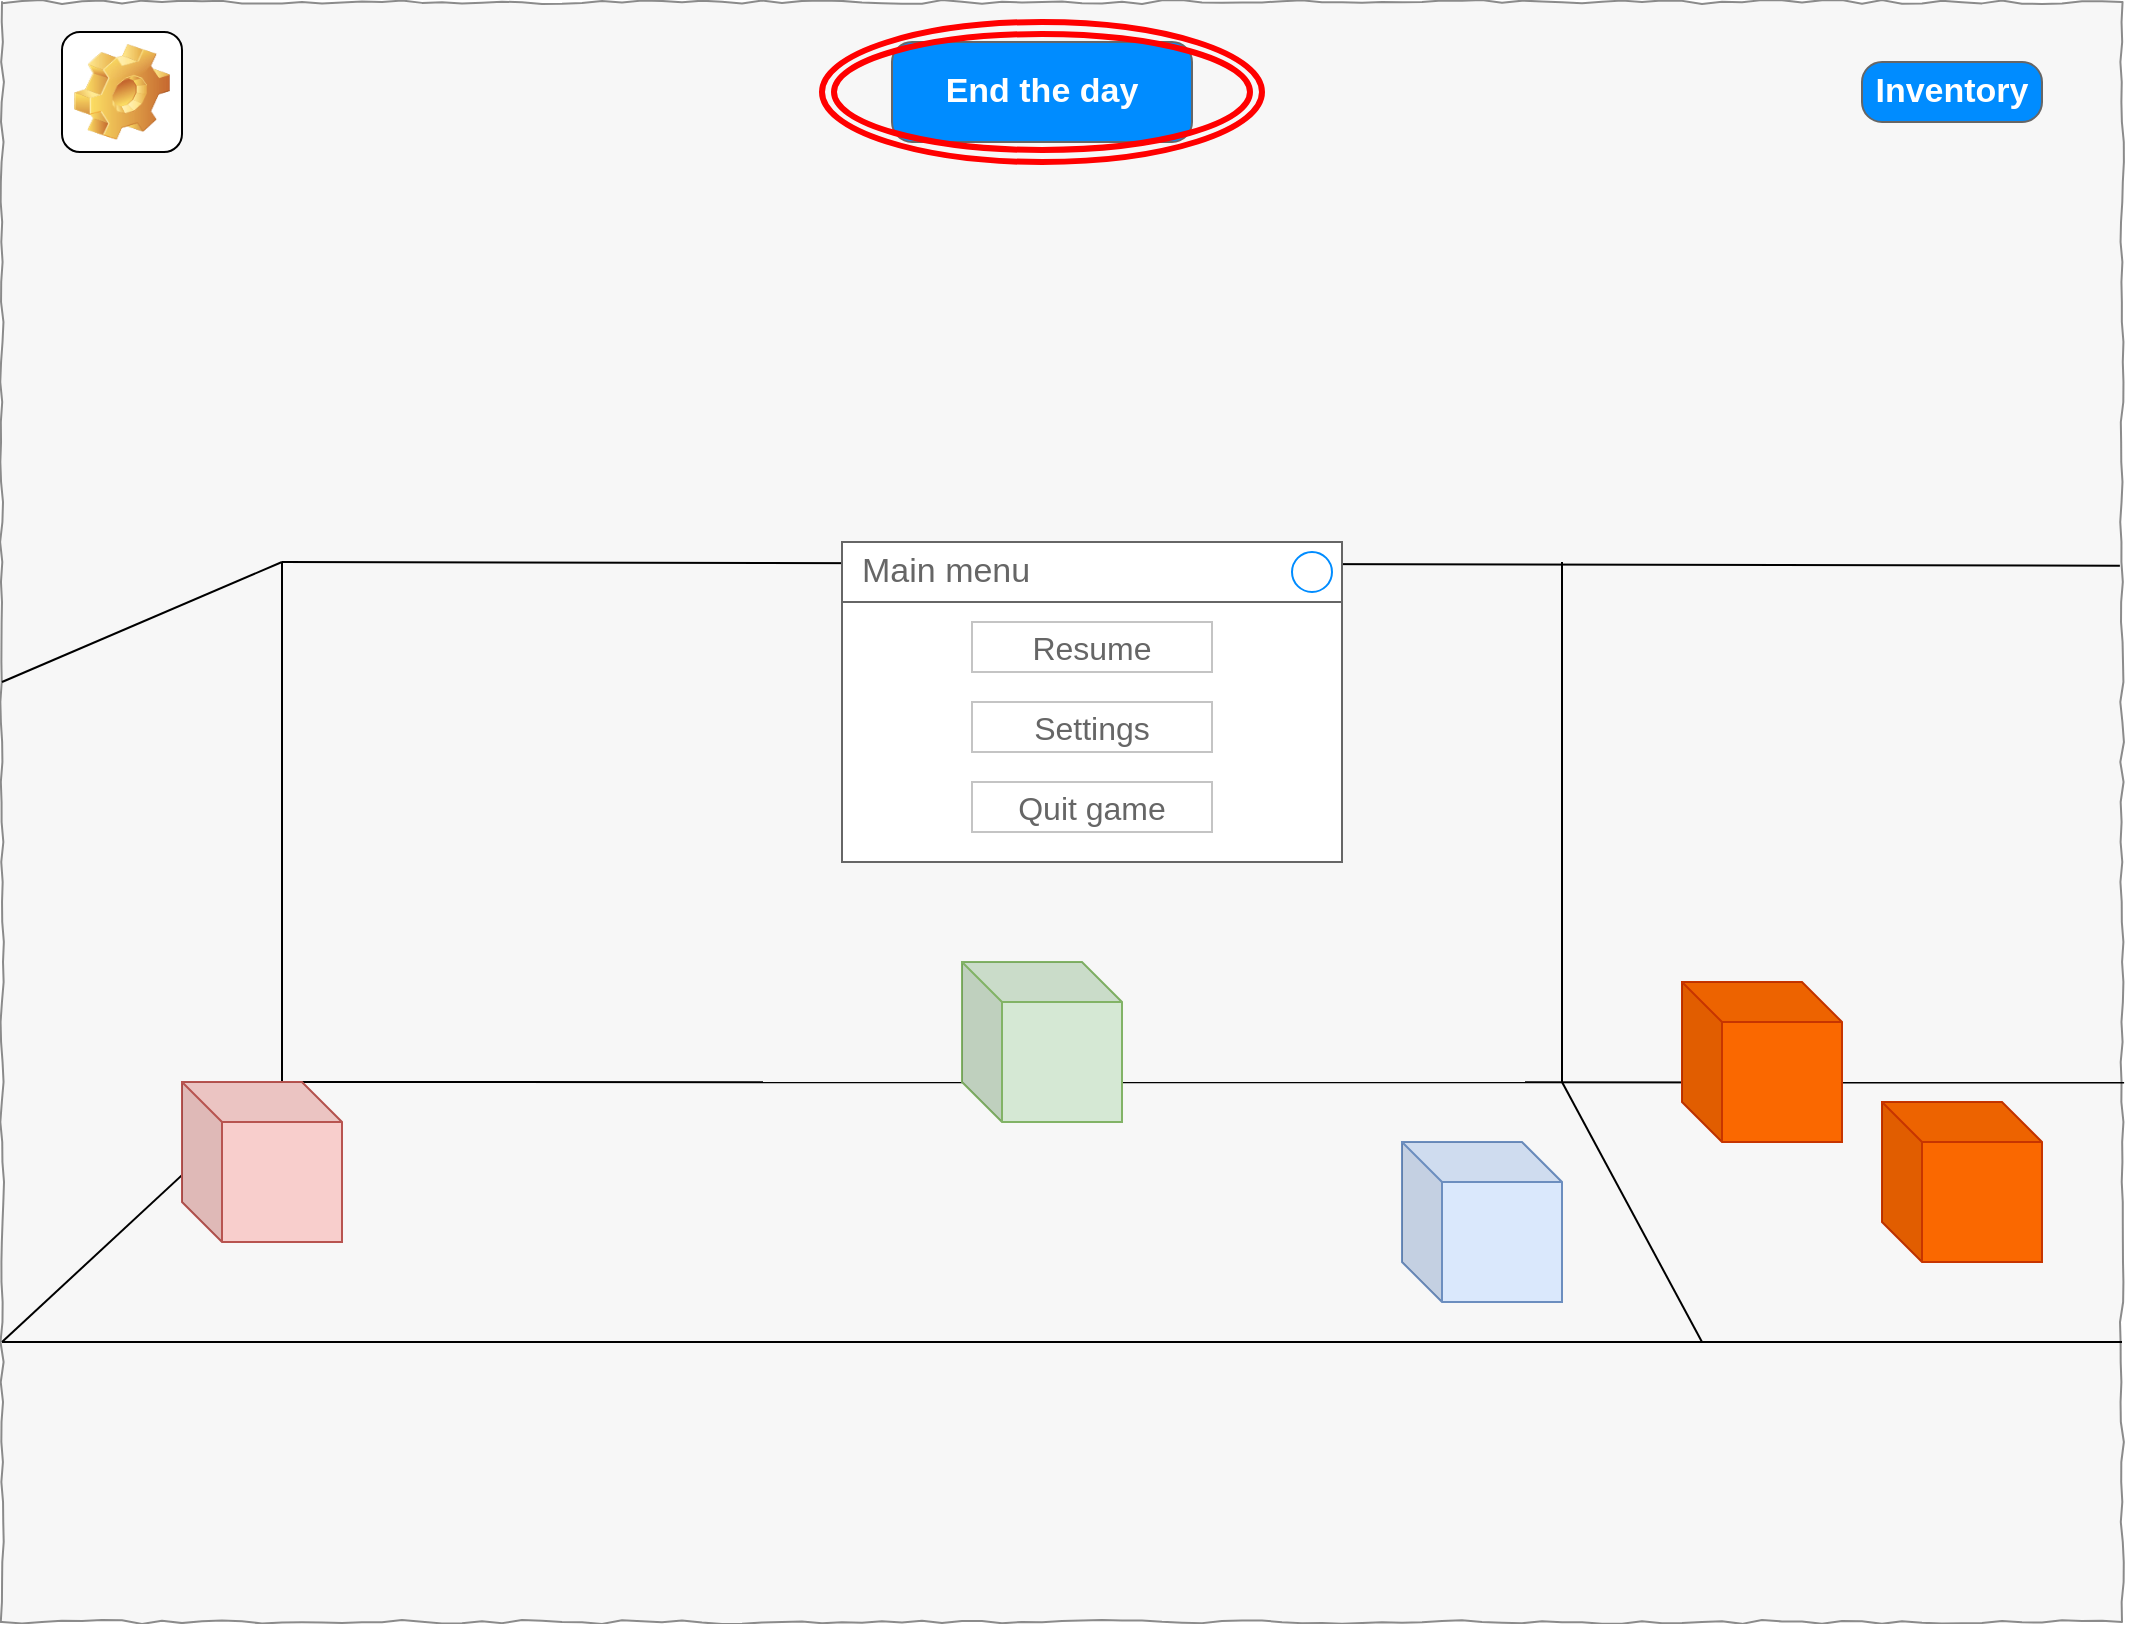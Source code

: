 <mxfile version="21.7.5" type="device">
  <diagram name="Page-1" id="F55Mbg4zzoxhmsfP9F2V">
    <mxGraphModel dx="2074" dy="790" grid="1" gridSize="10" guides="1" tooltips="1" connect="1" arrows="1" fold="1" page="1" pageScale="1" pageWidth="827" pageHeight="1169" math="0" shadow="0">
      <root>
        <mxCell id="0" />
        <mxCell id="1" parent="0" />
        <mxCell id="MvYqBOjVcbLFHdokLBEU-1" value="" style="whiteSpace=wrap;html=1;rounded=0;shadow=0;labelBackgroundColor=none;strokeColor=#666666;strokeWidth=1;fillColor=#f5f5f5;fontFamily=Verdana;fontSize=12;fontColor=#333333;align=center;comic=1;opacity=75;" parent="1" vertex="1">
          <mxGeometry x="20" y="20" width="1060" height="810" as="geometry" />
        </mxCell>
        <mxCell id="MvYqBOjVcbLFHdokLBEU-2" value="" style="endArrow=none;html=1;rounded=0;entryX=0.132;entryY=0.667;entryDx=0;entryDy=0;entryPerimeter=0;" parent="1" target="MvYqBOjVcbLFHdokLBEU-1" edge="1">
          <mxGeometry width="50" height="50" relative="1" as="geometry">
            <mxPoint x="20" y="690" as="sourcePoint" />
            <mxPoint x="70" y="570" as="targetPoint" />
          </mxGeometry>
        </mxCell>
        <mxCell id="MvYqBOjVcbLFHdokLBEU-3" value="" style="endArrow=none;html=1;rounded=0;entryX=1.001;entryY=0.667;entryDx=0;entryDy=0;entryPerimeter=0;" parent="1" target="MvYqBOjVcbLFHdokLBEU-1" edge="1">
          <mxGeometry width="50" height="50" relative="1" as="geometry">
            <mxPoint x="160" y="560" as="sourcePoint" />
            <mxPoint x="570" y="400" as="targetPoint" />
          </mxGeometry>
        </mxCell>
        <mxCell id="MvYqBOjVcbLFHdokLBEU-4" value="" style="endArrow=none;html=1;rounded=0;entryX=1.001;entryY=0.667;entryDx=0;entryDy=0;entryPerimeter=0;" parent="1" edge="1">
          <mxGeometry width="50" height="50" relative="1" as="geometry">
            <mxPoint x="20" y="690" as="sourcePoint" />
            <mxPoint x="1080" y="690" as="targetPoint" />
          </mxGeometry>
        </mxCell>
        <mxCell id="MvYqBOjVcbLFHdokLBEU-5" value="" style="endArrow=none;html=1;rounded=0;entryX=0.132;entryY=0.667;entryDx=0;entryDy=0;entryPerimeter=0;" parent="1" edge="1">
          <mxGeometry width="50" height="50" relative="1" as="geometry">
            <mxPoint x="20" y="360" as="sourcePoint" />
            <mxPoint x="160" y="300" as="targetPoint" />
          </mxGeometry>
        </mxCell>
        <mxCell id="MvYqBOjVcbLFHdokLBEU-6" value="" style="endArrow=none;html=1;rounded=0;" parent="1" edge="1">
          <mxGeometry width="50" height="50" relative="1" as="geometry">
            <mxPoint x="160" y="560" as="sourcePoint" />
            <mxPoint x="160" y="300" as="targetPoint" />
          </mxGeometry>
        </mxCell>
        <mxCell id="MvYqBOjVcbLFHdokLBEU-7" value="" style="endArrow=none;html=1;rounded=0;entryX=0.999;entryY=0.348;entryDx=0;entryDy=0;entryPerimeter=0;" parent="1" target="MvYqBOjVcbLFHdokLBEU-1" edge="1">
          <mxGeometry width="50" height="50" relative="1" as="geometry">
            <mxPoint x="160" y="300" as="sourcePoint" />
            <mxPoint x="570" y="400" as="targetPoint" />
          </mxGeometry>
        </mxCell>
        <mxCell id="MvYqBOjVcbLFHdokLBEU-8" value="" style="shape=cube;whiteSpace=wrap;html=1;boundedLbl=1;backgroundOutline=1;darkOpacity=0.05;darkOpacity2=0.1;fillColor=#f8cecc;strokeColor=#b85450;" parent="1" vertex="1">
          <mxGeometry x="110" y="560" width="80" height="80" as="geometry" />
        </mxCell>
        <mxCell id="MvYqBOjVcbLFHdokLBEU-9" value="" style="shape=cube;whiteSpace=wrap;html=1;boundedLbl=1;backgroundOutline=1;darkOpacity=0.05;darkOpacity2=0.1;fillColor=#dae8fc;strokeColor=#6c8ebf;" parent="1" vertex="1">
          <mxGeometry x="720" y="590" width="80" height="80" as="geometry" />
        </mxCell>
        <mxCell id="MvYqBOjVcbLFHdokLBEU-10" value="" style="shape=cube;whiteSpace=wrap;html=1;boundedLbl=1;backgroundOutline=1;darkOpacity=0.05;darkOpacity2=0.1;fillColor=#d5e8d4;strokeColor=#82b366;" parent="1" vertex="1">
          <mxGeometry x="500" y="500" width="80" height="80" as="geometry" />
        </mxCell>
        <mxCell id="MvYqBOjVcbLFHdokLBEU-11" value="" style="endArrow=none;html=1;rounded=0;" parent="1" edge="1">
          <mxGeometry width="50" height="50" relative="1" as="geometry">
            <mxPoint x="800" y="560" as="sourcePoint" />
            <mxPoint x="800" y="300" as="targetPoint" />
          </mxGeometry>
        </mxCell>
        <mxCell id="MvYqBOjVcbLFHdokLBEU-12" value="" style="endArrow=none;html=1;rounded=0;" parent="1" edge="1">
          <mxGeometry width="50" height="50" relative="1" as="geometry">
            <mxPoint x="870" y="690" as="sourcePoint" />
            <mxPoint x="800" y="560" as="targetPoint" />
          </mxGeometry>
        </mxCell>
        <mxCell id="MvYqBOjVcbLFHdokLBEU-13" value="" style="shape=cube;whiteSpace=wrap;html=1;boundedLbl=1;backgroundOutline=1;darkOpacity=0.05;darkOpacity2=0.1;fillColor=#fa6800;strokeColor=#C73500;fontColor=#000000;" parent="1" vertex="1">
          <mxGeometry x="860" y="510" width="80" height="80" as="geometry" />
        </mxCell>
        <mxCell id="MvYqBOjVcbLFHdokLBEU-14" value="" style="shape=cube;whiteSpace=wrap;html=1;boundedLbl=1;backgroundOutline=1;darkOpacity=0.05;darkOpacity2=0.1;fillColor=#fa6800;strokeColor=#C73500;fontColor=#000000;" parent="1" vertex="1">
          <mxGeometry x="960" y="570" width="80" height="80" as="geometry" />
        </mxCell>
        <mxCell id="MvYqBOjVcbLFHdokLBEU-15" value="End the day" style="strokeWidth=1;shadow=0;dashed=0;align=center;html=1;shape=mxgraph.mockup.buttons.button;strokeColor=#666666;fontColor=#ffffff;mainText=;buttonStyle=round;fontSize=17;fontStyle=1;fillColor=#008cff;whiteSpace=wrap;" parent="1" vertex="1">
          <mxGeometry x="465" y="40" width="150" height="50" as="geometry" />
        </mxCell>
        <mxCell id="MvYqBOjVcbLFHdokLBEU-17" value="Inventory" style="strokeWidth=1;shadow=0;dashed=0;align=center;html=1;shape=mxgraph.mockup.buttons.button;strokeColor=#666666;fontColor=#ffffff;mainText=;buttonStyle=round;fontSize=17;fontStyle=1;fillColor=#008cff;whiteSpace=wrap;" parent="1" vertex="1">
          <mxGeometry x="950" y="50" width="90" height="30" as="geometry" />
        </mxCell>
        <object label="" Settings="" id="MvYqBOjVcbLFHdokLBEU-16">
          <mxCell style="icon;html=1;image=img/clipart/Gear_128x128.png;fontSize=13;" parent="1" vertex="1">
            <mxGeometry x="50" y="35" width="60" height="60" as="geometry" />
          </mxCell>
        </object>
        <mxCell id="MvYqBOjVcbLFHdokLBEU-18" value="" style="strokeWidth=1;shadow=0;dashed=0;align=center;html=1;shape=mxgraph.mockup.containers.rrect;rSize=0;strokeColor=#666666;fontColor=#666666;fontSize=17;verticalAlign=top;whiteSpace=wrap;fillColor=#ffffff;spacingTop=32;" parent="1" vertex="1">
          <mxGeometry x="440" y="290" width="250" height="160" as="geometry" />
        </mxCell>
        <mxCell id="MvYqBOjVcbLFHdokLBEU-19" value="Main menu" style="strokeWidth=1;shadow=0;dashed=0;align=center;html=1;shape=mxgraph.mockup.containers.rrect;rSize=0;fontSize=17;fontColor=#666666;strokeColor=#666666;align=left;spacingLeft=8;fillColor=#ffffff;resizeWidth=1;whiteSpace=wrap;" parent="MvYqBOjVcbLFHdokLBEU-18" vertex="1">
          <mxGeometry width="250" height="30" relative="1" as="geometry" />
        </mxCell>
        <mxCell id="MvYqBOjVcbLFHdokLBEU-20" value="" style="shape=ellipse;strokeColor=#008cff;resizable=0;fillColor=none;html=1;" parent="MvYqBOjVcbLFHdokLBEU-19" vertex="1">
          <mxGeometry x="1" y="0.5" width="20" height="20" relative="1" as="geometry">
            <mxPoint x="-25" y="-10" as="offset" />
          </mxGeometry>
        </mxCell>
        <mxCell id="MvYqBOjVcbLFHdokLBEU-21" value="Quit game" style="strokeWidth=1;shadow=0;dashed=0;align=center;html=1;shape=mxgraph.mockup.containers.rrect;rSize=0;fontSize=16;fontColor=#666666;strokeColor=#c4c4c4;resizable=0;whiteSpace=wrap;fillColor=#ffffff;" parent="MvYqBOjVcbLFHdokLBEU-18" vertex="1">
          <mxGeometry x="0.5" y="1" width="120" height="25" relative="1" as="geometry">
            <mxPoint x="-60" y="-40" as="offset" />
          </mxGeometry>
        </mxCell>
        <mxCell id="MvYqBOjVcbLFHdokLBEU-22" value="Resume" style="strokeWidth=1;shadow=0;dashed=0;align=center;html=1;shape=mxgraph.mockup.containers.rrect;rSize=0;fontSize=16;fontColor=#666666;strokeColor=#c4c4c4;resizable=0;whiteSpace=wrap;fillColor=#ffffff;" parent="MvYqBOjVcbLFHdokLBEU-18" vertex="1">
          <mxGeometry x="65" y="40" width="120" height="25" as="geometry" />
        </mxCell>
        <mxCell id="MvYqBOjVcbLFHdokLBEU-23" value="Settings" style="strokeWidth=1;shadow=0;dashed=0;align=center;html=1;shape=mxgraph.mockup.containers.rrect;rSize=0;fontSize=16;fontColor=#666666;strokeColor=#c4c4c4;resizable=0;whiteSpace=wrap;fillColor=#ffffff;" parent="MvYqBOjVcbLFHdokLBEU-18" vertex="1">
          <mxGeometry x="65" y="80" width="120" height="25" as="geometry" />
        </mxCell>
        <mxCell id="8K2IcSBL1Du599AhObWt-1" value="" style="ellipse;shape=doubleEllipse;whiteSpace=wrap;html=1;fillColor=none;strokeWidth=3;strokeColor=#FF0000;" vertex="1" parent="1">
          <mxGeometry x="430" y="30" width="220" height="70" as="geometry" />
        </mxCell>
      </root>
    </mxGraphModel>
  </diagram>
</mxfile>
